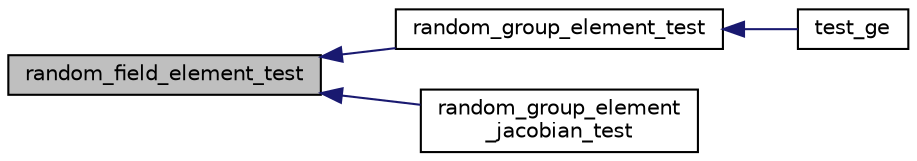 digraph "random_field_element_test"
{
  edge [fontname="Helvetica",fontsize="10",labelfontname="Helvetica",labelfontsize="10"];
  node [fontname="Helvetica",fontsize="10",shape=record];
  rankdir="LR";
  Node29 [label="random_field_element_test",height=0.2,width=0.4,color="black", fillcolor="grey75", style="filled", fontcolor="black"];
  Node29 -> Node30 [dir="back",color="midnightblue",fontsize="10",style="solid",fontname="Helvetica"];
  Node30 [label="random_group_element_test",height=0.2,width=0.4,color="black", fillcolor="white", style="filled",URL="$tests_8c.html#a4a6f563b28f13ff214c79fbab625ebff"];
  Node30 -> Node31 [dir="back",color="midnightblue",fontsize="10",style="solid",fontname="Helvetica"];
  Node31 [label="test_ge",height=0.2,width=0.4,color="black", fillcolor="white", style="filled",URL="$tests_8c.html#a3084bb11900a5e4d33115904d0ceb847"];
  Node29 -> Node32 [dir="back",color="midnightblue",fontsize="10",style="solid",fontname="Helvetica"];
  Node32 [label="random_group_element\l_jacobian_test",height=0.2,width=0.4,color="black", fillcolor="white", style="filled",URL="$tests_8c.html#a2bf098aa4ae28af0b230243f3f02f269"];
}
